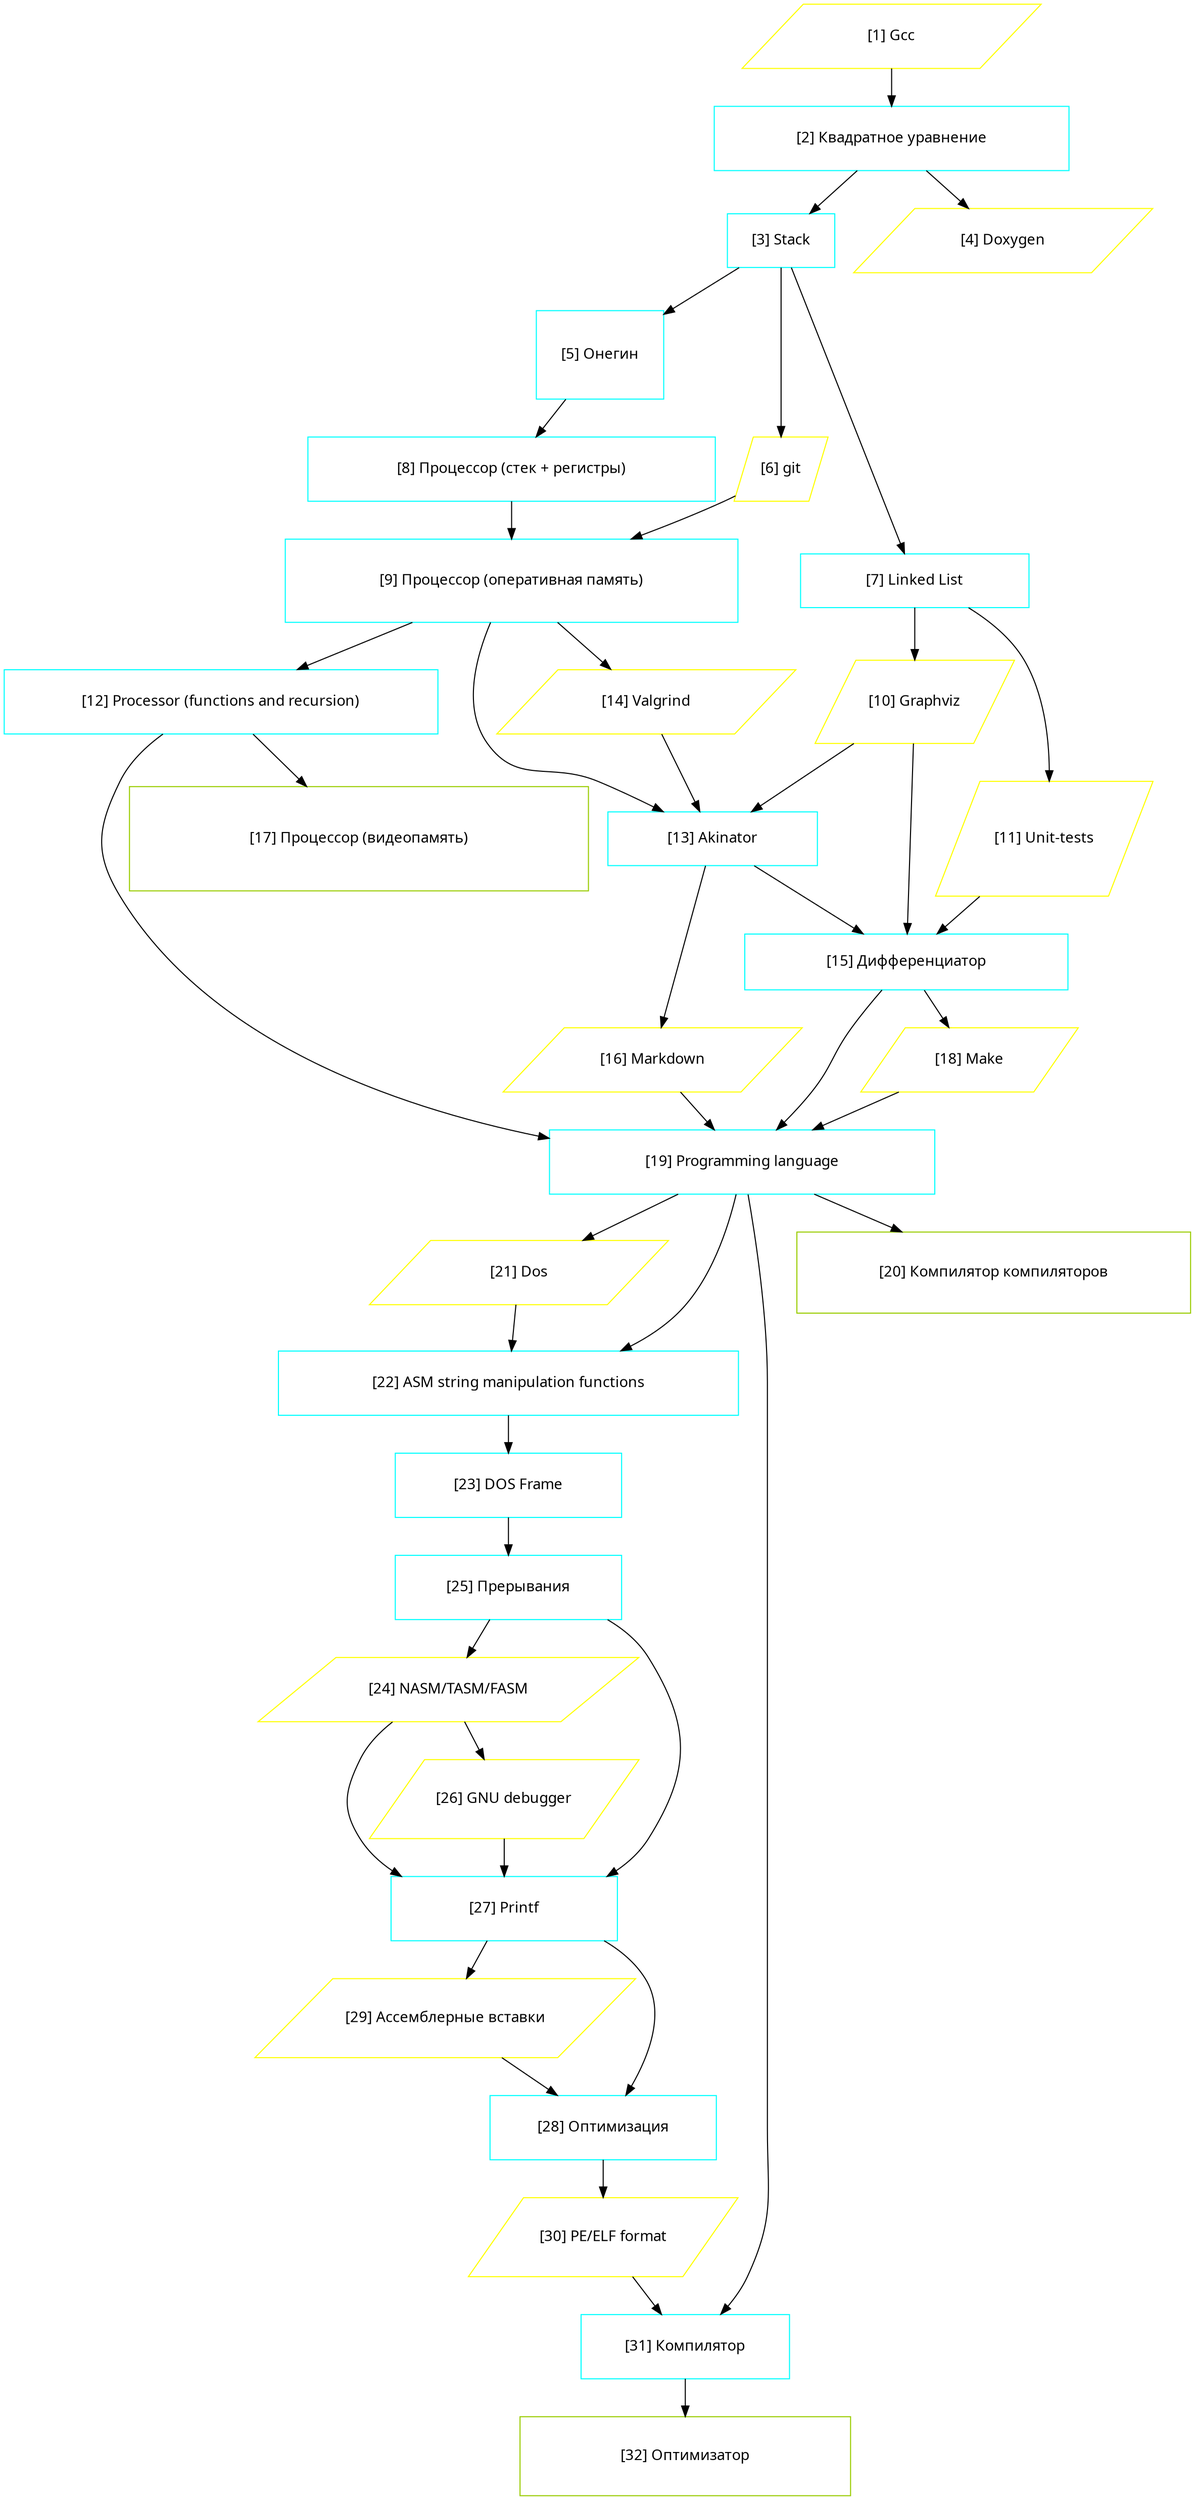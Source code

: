 digraph "" {
	graph [Creator=yFiles,
		Version=2.17,
		hierarchic=1
	];
	0	[LabelGraphics="[ model \"null\" ]",
		color="#00FFFF",
		fontname=Dialog,
		graphics="[ raisedBorder 0 ]",
		height=0.8436,
		label="[2] &#x41a;&#x432;&#x430;&#x434;&#x440;&#x430;&#x442;&#x43d;&#x43e;&#x435; &#x443;&#x440;&#x430;&#x432;&#x43d;&#x435;&#x43d;&#x438;&#\
x435;",
		name="[2] &#x41a;&#x432;&#x430;&#x434;&#x440;&#x430;&#x442;&#x43d;&#x43e;&#x435; &#x443;&#x440;&#x430;&#x432;&#x43d;&#x435;&#x43d;&#x438;&#\
x435;",
		pencolor="#000000",
		pos="324.640625,210.8055",
		shape=roundrectangle,
		width=4.6840];
	1	[LabelGraphics="[ model \"null\" ]",
		color="#00FFFF",
		fontname=Dialog,
		graphics="[ raisedBorder 0 ]",
		height=0.7118,
		label="[3] Stack",
		name="[3] Stack",
		pencolor="#000000",
		pos="427.0158250000001,428.2768749999999",
		shape=roundrectangle,
		width=1.4236];
	0 -> 1	[color="#000000",
		graphics="[ targetArrow \"standard\" ]"];
	18	[LabelGraphics="[ model \"null\" ]",
		color="#FFFF00",
		fontname=Dialog,
		graphics="[ raisedBorder 0 ]",
		height=0.8436,
		label="[4] Doxygen",
		name="[4] Doxygen",
		pencolor="#000000",
		pos="56.35032713675213,462.5511249999999",
		shape=parallelogram,
		width=3.8078];
	0 -> 18	[color="#000000",
		graphics="[ targetArrow \"standard\" ]"];
	2	[LabelGraphics="[ model \"null\" ]",
		color="#00FFFF",
		fontname=Dialog,
		graphics="[ raisedBorder 0 ]",
		height=1.1611,
		label="[5] &#x41e;&#x43d;&#x435;&#x433;&#x438;&#x43d;",
		name="[5] &#x41e;&#x43d;&#x435;&#x433;&#x438;&#x43d;",
		pencolor="#000000",
		pos="624.2595750000004,621.0197460937497",
		shape=roundrectangle,
		width=1.6833];
	1 -> 2	[color="#000000",
		graphics="[ targetArrow \"standard\" ]"];
	3	[LabelGraphics="[ model \"null\" ]",
		color="#00FFFF",
		fontname=Dialog,
		graphics="[ raisedBorder 0 ]",
		height=0.7118,
		label="[7] Linked List",
		name="[7] Linked List",
		pencolor="#000000",
		pos="1063.3076871093738,512.2063085937498",
		shape=roundrectangle,
		width=3.0095];
	1 -> 3	[color="#000000",
		graphics="[ targetArrow \"standard\" ]"];
	4	[LabelGraphics="[ model \"null\" ]",
		color="#FFFF00",
		fontname=Dialog,
		graphics="[ raisedBorder 0 ]",
		height=0.8436,
		label="[6] git",
		name="[6] git",
		pencolor="#000000",
		pos="150.280325,714.2967499999997",
		shape=parallelogram,
		width=1.1987];
	1 -> 4	[color="#000000",
		graphics="[ targetArrow \"standard\" ]"];
	5	[LabelGraphics="[ model \"null\" ]",
		color="#00FFFF",
		fontname=Dialog,
		graphics="[ raisedBorder 0 ]",
		height=0.8436,
		label="[8] &#x41f;&#x440;&#x43e;&#x446;&#x435;&#x441;&#x441;&#x43e;&#x440; (&#x441;&#x442;&#x435;&#x43a; + &#x440;&#x435;&#x433;&#x438;&#\
x441;&#x442;&#x440;&#x44b;)",
		name="[8] &#x41f;&#x440;&#x43e;&#x446;&#x435;&#x441;&#x441;&#x43e;&#x440; (&#x441;&#x442;&#x435;&#x43a; + &#x440;&#x435;&#x433;&#x438;&#\
x441;&#x442;&#x440;&#x44b;)",
		pencolor="#000000",
		pos="539.4618768403523,818.5056171874996",
		shape=roundrectangle,
		width=5.3725];
	2 -> 5	[color="#000000",
		graphics="[ targetArrow \"standard\" ]"];
	10	[LabelGraphics="[ model \"null\" ]",
		color="#FFFF00",
		fontname=Dialog,
		graphics="[ raisedBorder 0 ]",
		height=1.0996,
		label="[10] Graphviz",
		name="[10] Graphviz",
		pencolor="#000000",
		pos="909.3383958066174,1091.4729003906243",
		shape=parallelogram,
		width=2.5354];
	3 -> 10	[color="#000000",
		graphics="[ targetArrow \"standard\" ]"];
	15	[LabelGraphics="[ model \"null\" ]",
		color="#FFFF00",
		fontname=Dialog,
		graphics="[ raisedBorder 0 ]",
		height=1.5094,
		label="[11] Unit-tests",
		name="[11] Unit-tests",
		pencolor="#000000",
		pos="1251.1880218749934,1147.735118244745",
		shape=parallelogram,
		width=2.7604];
	3 -> 15	[color="#000000",
		graphics="[ targetArrow \"standard\" ]"];
	6	[LabelGraphics="[ model \"null\" ]",
		color="#00FFFF",
		fontname=Dialog,
		graphics="[ raisedBorder 0 ]",
		height=1.0996,
		label="[9] &#x41f;&#x440;&#x43e;&#x446;&#x435;&#x441;&#x441;&#x43e;&#x440; (&#x43e;&#x43f;&#x435;&#x440;&#x430;&#x442;&#x438;&#x432;&#x43d;&#\
x430;&#x44f; &#x43f;&#x430;&#x43c;&#x44f;&#x442;&#x44c;)",
		name="[9] &#x41f;&#x440;&#x43e;&#x446;&#x435;&#x441;&#x441;&#x43e;&#x440; (&#x43e;&#x43f;&#x435;&#x440;&#x430;&#x442;&#x438;&#x432;&#x43d;&#\
x430;&#x44f; &#x43f;&#x430;&#x43c;&#x44f;&#x442;&#x44c;)",
		pencolor="#000000",
		pos="359.87605756284046,1022.4676269531246",
		shape=roundrectangle,
		width=5.9790];
	4 -> 6	[color="#000000",
		graphics="[ targetArrow \"standard\" ]"];
	5 -> 6	[color="#000000",
		graphics="[ targetArrow \"standard\" ]"];
	7	[LabelGraphics="[ model \"null\" ]",
		color="#00FFFF",
		fontname=Dialog,
		graphics="[ raisedBorder 0 ]",
		height=0.8436,
		label="[12] Processor (functions and recursion)",
		name="[12] Processor (functions and recursion)",
		pencolor="#000000",
		pos="-204.3302017665318,1169.2461090114546",
		shape=roundrectangle,
		width=5.7153];
	6 -> 7	[color="#000000",
		graphics="[ targetArrow \"standard\" ]"];
	9	[LabelGraphics="[ model \"null\" ]",
		color="#00FFFF",
		fontname=Dialog,
		graphics="[ raisedBorder 0 ]",
		height=0.7118,
		label="[13] Akinator",
		name="[13] Akinator",
		pencolor="#000000",
		pos="515.3098828889138,1221.6866367187495",
		shape=roundrectangle,
		width=2.7604];
	6 -> 9	[color="#000000",
		graphics="[ targetArrow \"standard\" ]"];
	16	[LabelGraphics="[ model \"null\" ]",
		color="#FFFF00",
		fontname=Dialog,
		graphics="[ raisedBorder 0 ]",
		height=0.8436,
		label="[14] Valgrind",
		name="[14] Valgrind",
		pencolor="#000000",
		pos="135.84248193479772,1282.0485003598335",
		shape=parallelogram,
		width=3.8078];
	6 -> 16	[color="#000000",
		graphics="[ targetArrow \"standard\" ]"];
	8	[LabelGraphics="[ model \"null\" ]",
		color="#99CC00",
		fontname=Dialog,
		graphics="[ raisedBorder 0 ]",
		height=1.3715,
		label="[17] &#x41f;&#x440;&#x43e;&#x446;&#x435;&#x441;&#x441;&#x43e;&#x440; (&#x432;&#x438;&#x434;&#x435;&#x43e;&#x43f;&#x430;&#x43c;&#\
x44f;&#x442;&#x44c;)",
		name="[17] &#x41f;&#x440;&#x43e;&#x446;&#x435;&#x441;&#x441;&#x43e;&#x440; (&#x432;&#x438;&#x434;&#x435;&#x43e;&#x43f;&#x430;&#x43c;&#\
x44f;&#x442;&#x44c;)",
		pencolor="#000000",
		pos="-296.9067384096066,1433.0041406249986",
		shape=roundrectangle,
		width=6.0590];
	7 -> 8	[color="#000000",
		graphics="[ targetArrow \"standard\" ]"];
	12	[LabelGraphics="[ model \"null\" ]",
		color="#00FFFF",
		fontname=Dialog,
		graphics="[ raisedBorder 0 ]",
		height=0.8436,
		label="[19] Programming language",
		name="[19] Programming language",
		pencolor="#000000",
		pos="238.3354423418117,1793.2014570312492",
		shape=roundrectangle,
		width=5.0765];
	7 -> 12	[color="#000000",
		graphics="[ targetArrow \"standard\" ]"];
	11	[LabelGraphics="[ model \"null\" ]",
		color="#00FFFF",
		fontname=Dialog,
		graphics="[ raisedBorder 0 ]",
		height=0.7399,
		label="[15] &#x414;&#x438;&#x444;&#x444;&#x435;&#x440;&#x435;&#x43d;&#x446;&#x438;&#x430;&#x442;&#x43e;&#x440;",
		name="[15] &#x414;&#x438;&#x444;&#x444;&#x435;&#x440;&#x435;&#x43d;&#x446;&#x438;&#x430;&#x442;&#x43e;&#x440;",
		pencolor="#000000",
		pos="782.965496093742,1529.3783105468729",
		shape=roundrectangle,
		width=4.2578];
	9 -> 11	[color="#000000",
		graphics="[ targetArrow \"standard\" ]"];
	13	[LabelGraphics="[ model \"null\" ]",
		color="#FFFF00",
		fontname=Dialog,
		graphics="[ raisedBorder 0 ]",
		height=0.8436,
		label="[16] Markdown",
		name="[16] Markdown",
		pencolor="#000000",
		pos="284.00819467146505,1507.2132539062472",
		shape=parallelogram,
		width=3.8078];
	9 -> 13	[color="#000000",
		graphics="[ targetArrow \"standard\" ]"];
	10 -> 9	[color="#000000",
		graphics="[ targetArrow \"standard\" ]"];
	10 -> 11	[color="#000000",
		graphics="[ targetArrow \"standard\" ]"];
	11 -> 12	[color="#000000",
		graphics="[ targetArrow \"standard\" ]"];
	14	[LabelGraphics="[ model \"null\" ]",
		color="#FFFF00",
		fontname=Dialog,
		graphics="[ raisedBorder 0 ]",
		height=0.8436,
		label="[18] Make",
		name="[18] Make",
		pencolor="#000000",
		pos="949.9072937499877,1689.2595624999954",
		shape=parallelogram,
		width=2.7604];
	11 -> 14	[color="#000000",
		graphics="[ targetArrow \"standard\" ]"];
	20	[LabelGraphics="[ model \"null\" ]",
		color="#FFFF00",
		fontname=Dialog,
		graphics="[ raisedBorder 0 ]",
		height=0.8436,
		label="[21] Dos",
		name="[21] Dos",
		pencolor="#000000",
		pos="577.7222594758837,2092.4329142702345",
		shape=parallelogram,
		width=3.8078];
	12 -> 20	[color="#000000",
		graphics="[ targetArrow \"standard\" ]"];
	21	[LabelGraphics="[ model \"null\" ]",
		color="#00FFFF",
		fontname=Dialog,
		graphics="[ raisedBorder 0 ]",
		height=0.8436,
		label="[22] ASM string manipulation functions",
		name="[22] ASM string manipulation functions",
		pencolor="#000000",
		pos="238.3354423418117,2243.3030579074657",
		shape=roundrectangle,
		width=6.0627];
	12 -> 21	[color="#000000",
		graphics="[ targetArrow \"standard\" ]"];
	28	[LabelGraphics="[ model \"null\" ]",
		color="#00FFFF",
		fontname=Dialog,
		graphics="[ raisedBorder 0 ]",
		height=0.8436,
		label="[31] &#x41a;&#x43e;&#x43c;&#x43f;&#x438;&#x43b;&#x44f;&#x442;&#x43e;&#x440;",
		name="[31] &#x41a;&#x43e;&#x43c;&#x43f;&#x438;&#x43b;&#x44f;&#x442;&#x43e;&#x440;",
		pencolor="#000000",
		pos="-901.9094659425848,3051.970209757794",
		shape=roundrectangle,
		width=2.7479];
	12 -> 28	[color="#000000",
		graphics="[ targetArrow \"standard\" ]"];
	30	[LabelGraphics="[ model \"null\" ]",
		color="#99CC00",
		fontname=Dialog,
		graphics="[ raisedBorder 0 ]",
		height=1.0675,
		label="[20] &#x41a;&#x43e;&#x43c;&#x43f;&#x438;&#x43b;&#x44f;&#x442;&#x43e;&#x440; &#x43a;&#x43e;&#x43c;&#x43f;&#x438;&#x43b;&#x44f;&#x442;&#\
x43e;&#x440;&#x43e;&#x432;",
		name="[20] &#x41a;&#x43e;&#x43c;&#x43f;&#x438;&#x43b;&#x44f;&#x442;&#x43e;&#x440; &#x43a;&#x43e;&#x43c;&#x43f;&#x438;&#x43b;&#x44f;&#x442;&#\
x43e;&#x440;&#x43e;&#x432;",
		pencolor="#000000",
		pos="-313.24029305852935,1828.8724194266356",
		shape=roundrectangle,
		width=5.1951];
	12 -> 30	[color="#000000",
		graphics="[ targetArrow \"standard\" ]"];
	13 -> 12	[color="#000000",
		graphics="[ targetArrow \"standard\" ]"];
	14 -> 12	[color="#000000",
		graphics="[ targetArrow \"standard\" ]"];
	15 -> 11	[color="#000000",
		graphics="[ targetArrow \"standard\" ]"];
	16 -> 9	[color="#000000",
		graphics="[ targetArrow \"standard\" ]"];
	17	[LabelGraphics="[ model \"null\" ]",
		color="#FFFF00",
		fontname=Dialog,
		graphics="[ raisedBorder 0 ]",
		height=0.8436,
		label="[1] Gcc",
		name="[1] Gcc",
		pencolor="#000000",
		pos="324.640625,38.04813281250017",
		shape=parallelogram,
		width=3.8078];
	17 -> 0	[color="#000000",
		graphics="[ targetArrow \"standard\" ]"];
	19	[LabelGraphics="[ model \"null\" ]",
		color="#00FFFF",
		fontname=Dialog,
		graphics="[ raisedBorder 0 ]",
		height=0.8436,
		label="[23] DOS Frame",
		name="[23] DOS Frame",
		pencolor="#000000",
		pos="268.2263702301443,2437.3565991289756",
		shape=roundrectangle,
		width=2.9879];
	22	[LabelGraphics="[ model \"null\" ]",
		color="#00FFFF",
		fontname=Dialog,
		graphics="[ raisedBorder 0 ]",
		height=0.8436,
		label="[25] &#x41f;&#x440;&#x435;&#x440;&#x44b;&#x432;&#x430;&#x43d;&#x438;&#x44f;",
		name="[25] &#x41f;&#x440;&#x435;&#x440;&#x44b;&#x432;&#x430;&#x43d;&#x438;&#x44f;",
		pencolor="#000000",
		pos="669.79397595634,2949.4454501053506",
		shape=roundrectangle,
		width=2.9879];
	19 -> 22	[color="#000000",
		graphics="[ targetArrow \"standard\" ]"];
	20 -> 21	[color="#000000",
		graphics="[ targetArrow \"standard\" ]"];
	21 -> 19	[color="#000000",
		graphics="[ targetArrow \"standard\" ]"];
	23	[LabelGraphics="[ model \"null\" ]",
		color="#FFFF00",
		fontname=Dialog,
		graphics="[ raisedBorder 0 ]",
		height=0.8436,
		label="[24] NASM/TASM/FASM",
		name="[24] NASM/TASM/FASM",
		pencolor="#000000",
		pos="69.82738338671487,2734.4695759288834",
		shape=parallelogram,
		width=4.8478];
	22 -> 23	[color="#000000",
		graphics="[ targetArrow \"standard\" ]"];
	24	[LabelGraphics="[ model \"null\" ]",
		color="#00FFFF",
		fontname=Dialog,
		graphics="[ raisedBorder 0 ]",
		height=0.8436,
		label="[27] Printf",
		name="[27] Printf",
		pencolor="#000000",
		pos="327.9756314592137,3225.6360939503006",
		shape=roundrectangle,
		width=2.9879];
	22 -> 24	[color="#000000",
		graphics="[ targetArrow \"standard\" ]"];
	23 -> 24	[color="#000000",
		graphics="[ targetArrow \"standard\" ]"];
	27	[LabelGraphics="[ model \"null\" ]",
		color="#FFFF00",
		fontname=Dialog,
		graphics="[ raisedBorder 0 ]",
		height=1.0435,
		label="[26] GNU debugger",
		name="[26] GNU debugger",
		pencolor="#000000",
		pos="-248.09877901249467,2978.8192793803005",
		shape=parallelogram,
		width=3.4279];
	23 -> 27	[color="#000000",
		graphics="[ targetArrow \"standard\" ]"];
	25	[LabelGraphics="[ model \"null\" ]",
		color="#FFFF00",
		fontname=Dialog,
		graphics="[ raisedBorder 0 ]",
		height=1.0435,
		label="[29] &#x410;&#x441;&#x441;&#x435;&#x43c;&#x431;&#x43b;&#x435;&#x440;&#x43d;&#x44b;&#x435; &#x432;&#x441;&#x442;&#x430;&#x432;&#x43a;&#\
x438;",
		name="[29] &#x410;&#x441;&#x441;&#x435;&#x43c;&#x431;&#x43b;&#x435;&#x440;&#x43d;&#x44b;&#x435; &#x432;&#x441;&#x442;&#x430;&#x432;&#x43a;&#\
x438;",
		pencolor="#000000",
		pos="-155.61704274543962,3225.6360939503006",
		shape=parallelogram,
		width=4.8478];
	24 -> 25	[color="#000000",
		graphics="[ targetArrow \"standard\" ]"];
	26	[LabelGraphics="[ model \"null\" ]",
		color="#00FFFF",
		fontname=Dialog,
		graphics="[ raisedBorder 0 ]",
		height=0.8436,
		label="[28] &#x41e;&#x43f;&#x442;&#x438;&#x43c;&#x438;&#x437;&#x430;&#x446;&#x438;&#x44f;",
		name="[28] &#x41e;&#x43f;&#x442;&#x438;&#x43c;&#x438;&#x437;&#x430;&#x446;&#x438;&#x44f;",
		pencolor="#000000",
		pos="-118.37563419102185,3420.8304771114913",
		shape=roundrectangle,
		width=2.9879];
	24 -> 26	[color="#000000",
		graphics="[ targetArrow \"standard\" ]"];
	25 -> 26	[color="#000000",
		graphics="[ targetArrow \"standard\" ]"];
	29	[LabelGraphics="[ model \"null\" ]",
		color="#FFFF00",
		fontname=Dialog,
		graphics="[ raisedBorder 0 ]",
		height=1.0435,
		label="[30] PE/ELF format",
		name="[30] PE/ELF format",
		pencolor="#000000",
		pos="-652.5909713230257,3372.232720701235",
		shape=parallelogram,
		width=3.4279];
	26 -> 29	[color="#000000",
		graphics="[ targetArrow \"standard\" ]"];
	27 -> 24	[color="#000000",
		graphics="[ targetArrow \"standard\" ]"];
	31	[LabelGraphics="[ model \"null\" ]",
		color="#99CC00",
		fontname=Dialog,
		graphics="[ raisedBorder 0 ]",
		height=1.0435,
		label="[32] &#x41e;&#x43f;&#x442;&#x438;&#x43c;&#x438;&#x437;&#x430;&#x442;&#x43e;&#x440;",
		name="[32] &#x41e;&#x43f;&#x442;&#x438;&#x43c;&#x438;&#x437;&#x430;&#x442;&#x43e;&#x440;",
		pencolor="#000000",
		pos="-1178.1416201183729,2875.2813600277555",
		shape=roundrectangle,
		width=4.3591];
	28 -> 31	[color="#000000",
		graphics="[ targetArrow \"standard\" ]"];
	29 -> 28	[color="#000000",
		graphics="[ targetArrow \"standard\" ]"];
}

